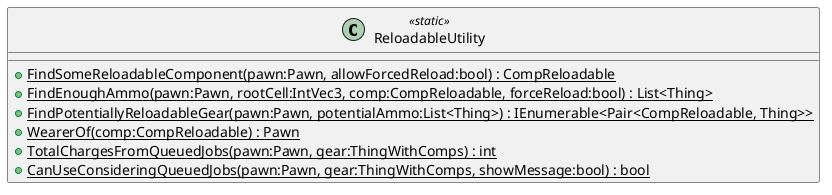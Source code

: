 @startuml
class ReloadableUtility <<static>> {
    + {static} FindSomeReloadableComponent(pawn:Pawn, allowForcedReload:bool) : CompReloadable
    + {static} FindEnoughAmmo(pawn:Pawn, rootCell:IntVec3, comp:CompReloadable, forceReload:bool) : List<Thing>
    + {static} FindPotentiallyReloadableGear(pawn:Pawn, potentialAmmo:List<Thing>) : IEnumerable<Pair<CompReloadable, Thing>>
    + {static} WearerOf(comp:CompReloadable) : Pawn
    + {static} TotalChargesFromQueuedJobs(pawn:Pawn, gear:ThingWithComps) : int
    + {static} CanUseConsideringQueuedJobs(pawn:Pawn, gear:ThingWithComps, showMessage:bool) : bool
}
@enduml
